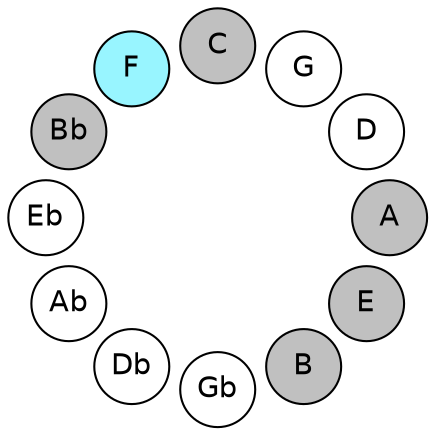
graph {

layout = circo;
mindist = .1

node [shape = circle, fontname = Helvetica, margin = 0, style = filled]
edge [style=invis]

subgraph 1 {
	E -- B -- Gb -- Db -- Ab -- Eb -- Bb -- F -- C -- G -- D -- A -- E
}

E [fillcolor = gray];
B [fillcolor = gray];
Gb [fillcolor = white];
Db [fillcolor = white];
Ab [fillcolor = white];
Eb [fillcolor = white];
Bb [fillcolor = gray];
F [fillcolor = cadetblue1];
C [fillcolor = gray];
G [fillcolor = white];
D [fillcolor = white];
A [fillcolor = gray];
}
